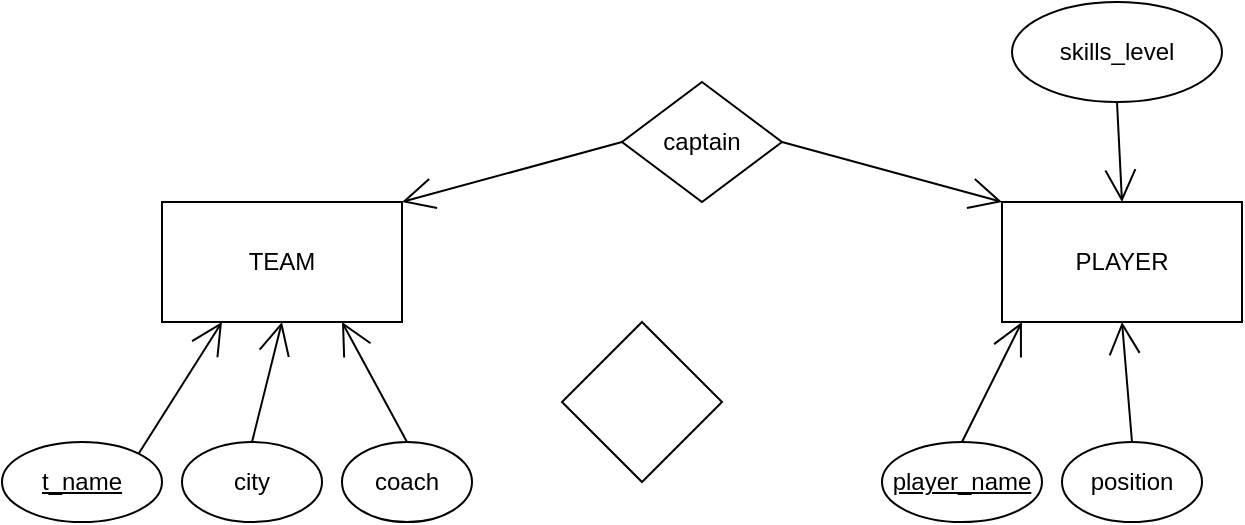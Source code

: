 <mxfile version="15.3.4" type="github">
  <diagram id="KMDa0xsC3Y7HKLWc3JA5" name="Page-1">
    <mxGraphModel dx="1022" dy="428" grid="1" gridSize="10" guides="1" tooltips="1" connect="1" arrows="1" fold="1" page="1" pageScale="1" pageWidth="850" pageHeight="1100" math="0" shadow="0">
      <root>
        <mxCell id="0" />
        <mxCell id="1" parent="0" />
        <mxCell id="Hzs0d0QzniYn16yWbCv_-2" value="PLAYER" style="rounded=0;whiteSpace=wrap;html=1;hachureGap=4;pointerEvents=0;" vertex="1" parent="1">
          <mxGeometry x="550" y="120" width="120" height="60" as="geometry" />
        </mxCell>
        <mxCell id="Hzs0d0QzniYn16yWbCv_-3" value="TEAM" style="rounded=0;whiteSpace=wrap;html=1;hachureGap=4;pointerEvents=0;" vertex="1" parent="1">
          <mxGeometry x="130" y="120" width="120" height="60" as="geometry" />
        </mxCell>
        <mxCell id="oC01IYO5TTKNZIlv1L7a-1" style="edgeStyle=none;curved=1;rounded=0;orthogonalLoop=1;jettySize=auto;html=1;exitX=1;exitY=0;exitDx=0;exitDy=0;entryX=0.25;entryY=1;entryDx=0;entryDy=0;endArrow=open;startSize=14;endSize=14;sourcePerimeterSpacing=8;targetPerimeterSpacing=8;" edge="1" parent="1" source="Hzs0d0QzniYn16yWbCv_-4" target="Hzs0d0QzniYn16yWbCv_-3">
          <mxGeometry relative="1" as="geometry" />
        </mxCell>
        <mxCell id="Hzs0d0QzniYn16yWbCv_-4" value="&lt;u&gt;t_name&lt;/u&gt;" style="ellipse;whiteSpace=wrap;html=1;hachureGap=4;pointerEvents=0;" vertex="1" parent="1">
          <mxGeometry x="50" y="240" width="80" height="40" as="geometry" />
        </mxCell>
        <mxCell id="oC01IYO5TTKNZIlv1L7a-6" style="edgeStyle=none;curved=1;rounded=0;orthogonalLoop=1;jettySize=auto;html=1;exitX=0.5;exitY=0;exitDx=0;exitDy=0;entryX=0.5;entryY=1;entryDx=0;entryDy=0;endArrow=open;startSize=14;endSize=14;sourcePerimeterSpacing=8;targetPerimeterSpacing=8;" edge="1" parent="1" source="oC01IYO5TTKNZIlv1L7a-2" target="Hzs0d0QzniYn16yWbCv_-3">
          <mxGeometry relative="1" as="geometry" />
        </mxCell>
        <mxCell id="oC01IYO5TTKNZIlv1L7a-2" value="city" style="ellipse;whiteSpace=wrap;html=1;hachureGap=4;pointerEvents=0;" vertex="1" parent="1">
          <mxGeometry x="140" y="240" width="70" height="40" as="geometry" />
        </mxCell>
        <mxCell id="oC01IYO5TTKNZIlv1L7a-5" style="edgeStyle=none;curved=1;rounded=0;orthogonalLoop=1;jettySize=auto;html=1;exitX=0.5;exitY=0;exitDx=0;exitDy=0;entryX=0.75;entryY=1;entryDx=0;entryDy=0;endArrow=open;startSize=14;endSize=14;sourcePerimeterSpacing=8;targetPerimeterSpacing=8;" edge="1" parent="1" source="oC01IYO5TTKNZIlv1L7a-4" target="Hzs0d0QzniYn16yWbCv_-3">
          <mxGeometry relative="1" as="geometry" />
        </mxCell>
        <mxCell id="oC01IYO5TTKNZIlv1L7a-4" value="coach" style="ellipse;whiteSpace=wrap;html=1;hachureGap=4;pointerEvents=0;" vertex="1" parent="1">
          <mxGeometry x="220" y="240" width="65" height="40" as="geometry" />
        </mxCell>
        <mxCell id="oC01IYO5TTKNZIlv1L7a-8" style="edgeStyle=none;curved=1;rounded=0;orthogonalLoop=1;jettySize=auto;html=1;exitX=0.5;exitY=0;exitDx=0;exitDy=0;entryX=0.083;entryY=1;entryDx=0;entryDy=0;entryPerimeter=0;endArrow=open;startSize=14;endSize=14;sourcePerimeterSpacing=8;targetPerimeterSpacing=8;" edge="1" parent="1" source="oC01IYO5TTKNZIlv1L7a-7" target="Hzs0d0QzniYn16yWbCv_-2">
          <mxGeometry relative="1" as="geometry" />
        </mxCell>
        <mxCell id="oC01IYO5TTKNZIlv1L7a-7" value="&lt;u&gt;player_name&lt;/u&gt;" style="ellipse;whiteSpace=wrap;html=1;hachureGap=4;pointerEvents=0;" vertex="1" parent="1">
          <mxGeometry x="490" y="240" width="80" height="40" as="geometry" />
        </mxCell>
        <mxCell id="oC01IYO5TTKNZIlv1L7a-10" style="edgeStyle=none;curved=1;rounded=0;orthogonalLoop=1;jettySize=auto;html=1;exitX=0.5;exitY=0;exitDx=0;exitDy=0;entryX=0.5;entryY=1;entryDx=0;entryDy=0;endArrow=open;startSize=14;endSize=14;sourcePerimeterSpacing=8;targetPerimeterSpacing=8;" edge="1" parent="1" source="oC01IYO5TTKNZIlv1L7a-9" target="Hzs0d0QzniYn16yWbCv_-2">
          <mxGeometry relative="1" as="geometry" />
        </mxCell>
        <mxCell id="oC01IYO5TTKNZIlv1L7a-9" value="position" style="ellipse;whiteSpace=wrap;html=1;hachureGap=4;pointerEvents=0;" vertex="1" parent="1">
          <mxGeometry x="580" y="240" width="70" height="40" as="geometry" />
        </mxCell>
        <mxCell id="oC01IYO5TTKNZIlv1L7a-12" style="edgeStyle=none;curved=1;rounded=0;orthogonalLoop=1;jettySize=auto;html=1;exitX=0.5;exitY=1;exitDx=0;exitDy=0;entryX=0.5;entryY=0;entryDx=0;entryDy=0;endArrow=open;startSize=14;endSize=14;sourcePerimeterSpacing=8;targetPerimeterSpacing=8;" edge="1" parent="1" source="oC01IYO5TTKNZIlv1L7a-11" target="Hzs0d0QzniYn16yWbCv_-2">
          <mxGeometry relative="1" as="geometry" />
        </mxCell>
        <mxCell id="oC01IYO5TTKNZIlv1L7a-11" value="skills_level" style="ellipse;whiteSpace=wrap;html=1;hachureGap=4;pointerEvents=0;" vertex="1" parent="1">
          <mxGeometry x="555" y="20" width="105" height="50" as="geometry" />
        </mxCell>
        <mxCell id="oC01IYO5TTKNZIlv1L7a-14" style="edgeStyle=none;curved=1;rounded=0;orthogonalLoop=1;jettySize=auto;html=1;exitX=0;exitY=0.5;exitDx=0;exitDy=0;entryX=1;entryY=0;entryDx=0;entryDy=0;endArrow=open;startSize=14;endSize=14;sourcePerimeterSpacing=8;targetPerimeterSpacing=8;" edge="1" parent="1" source="oC01IYO5TTKNZIlv1L7a-13" target="Hzs0d0QzniYn16yWbCv_-3">
          <mxGeometry relative="1" as="geometry" />
        </mxCell>
        <mxCell id="oC01IYO5TTKNZIlv1L7a-15" style="edgeStyle=none;curved=1;rounded=0;orthogonalLoop=1;jettySize=auto;html=1;exitX=1;exitY=0.5;exitDx=0;exitDy=0;entryX=0;entryY=0;entryDx=0;entryDy=0;endArrow=open;startSize=14;endSize=14;sourcePerimeterSpacing=8;targetPerimeterSpacing=8;" edge="1" parent="1" source="oC01IYO5TTKNZIlv1L7a-13" target="Hzs0d0QzniYn16yWbCv_-2">
          <mxGeometry relative="1" as="geometry" />
        </mxCell>
        <mxCell id="oC01IYO5TTKNZIlv1L7a-13" value="captain" style="rhombus;whiteSpace=wrap;html=1;hachureGap=4;pointerEvents=0;" vertex="1" parent="1">
          <mxGeometry x="360" y="60" width="80" height="60" as="geometry" />
        </mxCell>
        <mxCell id="oC01IYO5TTKNZIlv1L7a-16" value="" style="rhombus;whiteSpace=wrap;html=1;hachureGap=4;pointerEvents=0;" vertex="1" parent="1">
          <mxGeometry x="330" y="180" width="80" height="80" as="geometry" />
        </mxCell>
      </root>
    </mxGraphModel>
  </diagram>
</mxfile>
